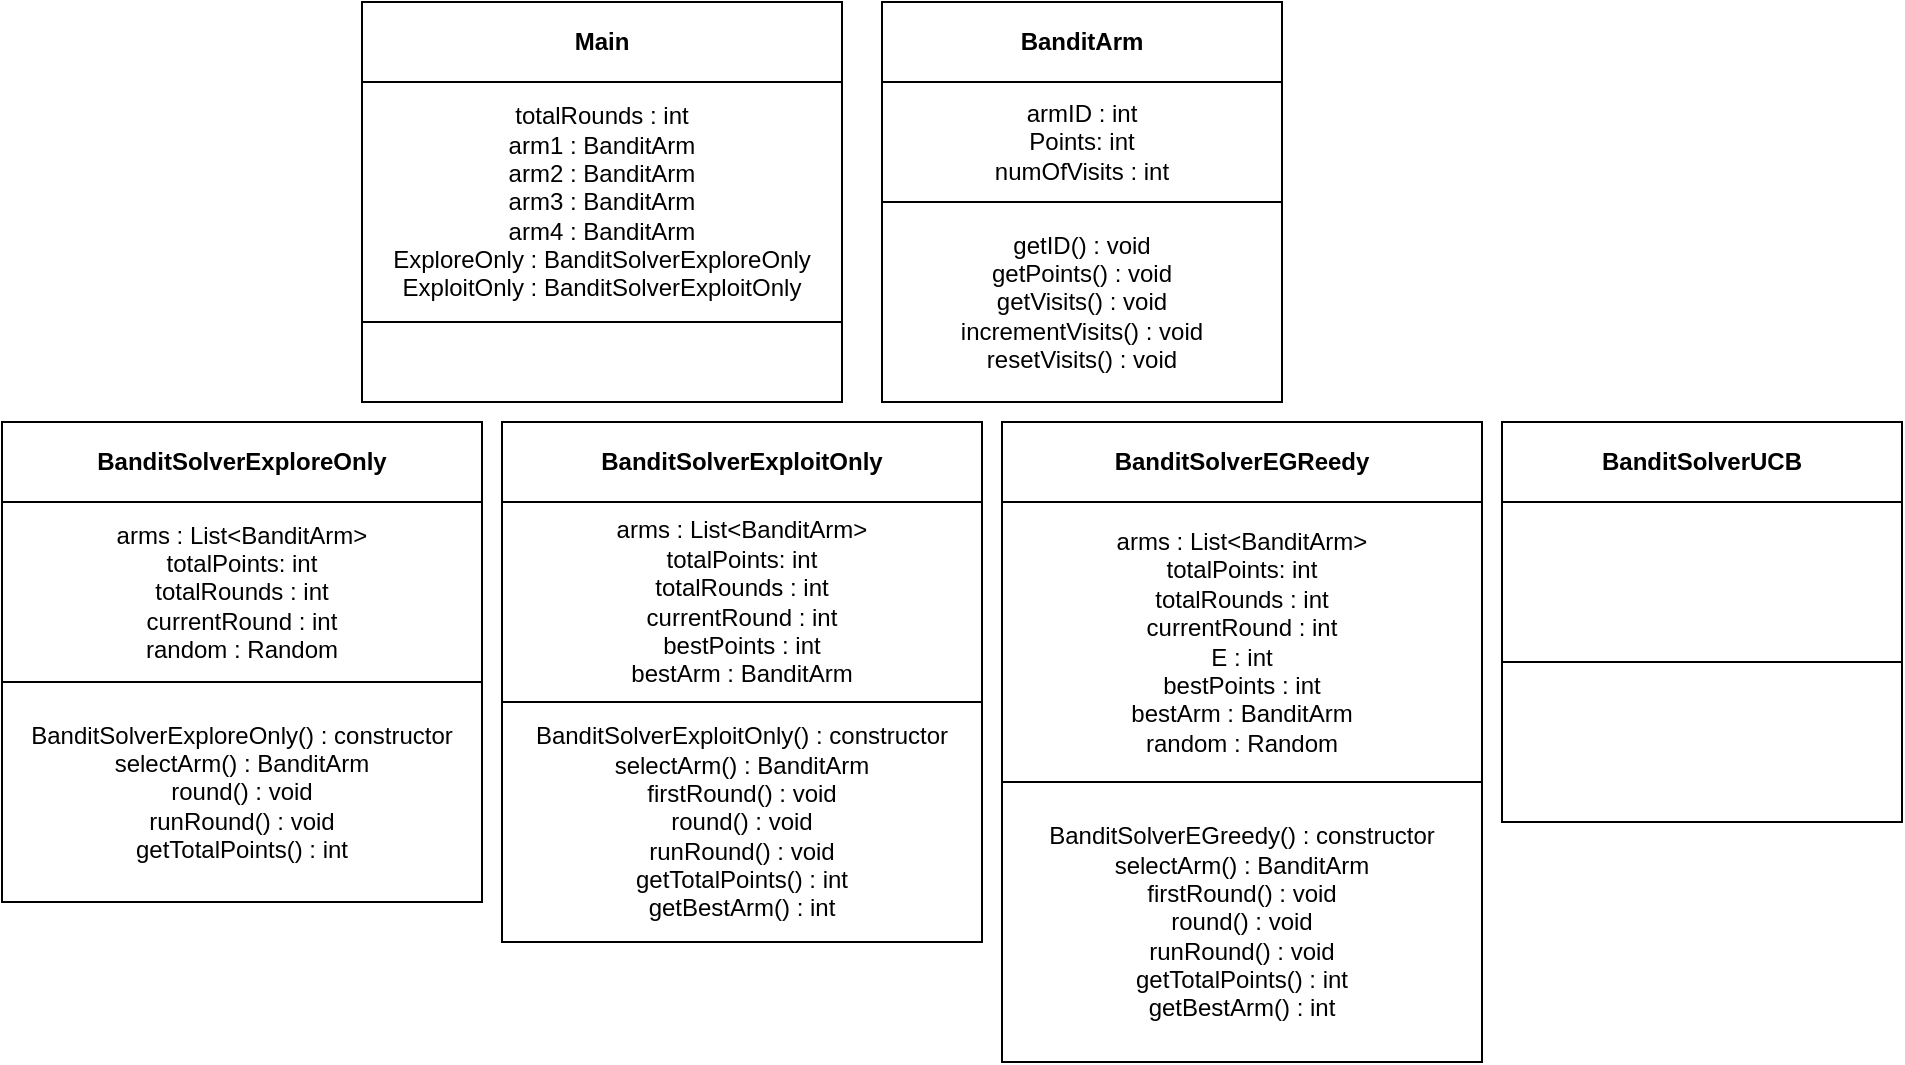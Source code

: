<mxfile version="23.1.5" type="device">
  <diagram name="Page-1" id="kNPr2RnLPrwRS-I9x5If">
    <mxGraphModel dx="1674" dy="844" grid="1" gridSize="10" guides="1" tooltips="1" connect="1" arrows="1" fold="1" page="1" pageScale="1" pageWidth="827" pageHeight="1169" math="0" shadow="0">
      <root>
        <mxCell id="0" />
        <mxCell id="1" parent="0" />
        <mxCell id="1vqhupfZXYNKLFvkHFP_-1" value="Main" style="swimlane;whiteSpace=wrap;html=1;startSize=40;" parent="1" vertex="1">
          <mxGeometry x="190" y="10" width="240" height="200" as="geometry" />
        </mxCell>
        <mxCell id="1vqhupfZXYNKLFvkHFP_-23" value="totalRounds : int&lt;br&gt;arm1 : BanditArm&lt;br&gt;arm2 : BanditArm&lt;br&gt;arm3 : BanditArm&lt;br&gt;arm4 : BanditArm&lt;br&gt;ExploreOnly :&amp;nbsp;BanditSolverExploreOnly&lt;br&gt;ExploitOnly : BanditSolverExploitOnly" style="whiteSpace=wrap;html=1;" parent="1vqhupfZXYNKLFvkHFP_-1" vertex="1">
          <mxGeometry y="40" width="240" height="120" as="geometry" />
        </mxCell>
        <mxCell id="1vqhupfZXYNKLFvkHFP_-25" value="" style="whiteSpace=wrap;html=1;" parent="1vqhupfZXYNKLFvkHFP_-1" vertex="1">
          <mxGeometry y="160" width="240" height="40" as="geometry" />
        </mxCell>
        <mxCell id="1vqhupfZXYNKLFvkHFP_-32" value="BanditArm" style="swimlane;whiteSpace=wrap;html=1;startSize=40;" parent="1" vertex="1">
          <mxGeometry x="450" y="10" width="200" height="200" as="geometry" />
        </mxCell>
        <mxCell id="1vqhupfZXYNKLFvkHFP_-33" value="armID : int&lt;br&gt;Points: int&lt;br&gt;numOfVisits : int" style="whiteSpace=wrap;html=1;" parent="1vqhupfZXYNKLFvkHFP_-32" vertex="1">
          <mxGeometry y="40" width="200" height="60" as="geometry" />
        </mxCell>
        <mxCell id="1vqhupfZXYNKLFvkHFP_-35" value="getID() : void&lt;br&gt;getPoints() : void&lt;br&gt;getVisits() : void&lt;br&gt;incrementVisits() : void&lt;br&gt;resetVisits() : void" style="whiteSpace=wrap;html=1;" parent="1vqhupfZXYNKLFvkHFP_-32" vertex="1">
          <mxGeometry y="100" width="200" height="100" as="geometry" />
        </mxCell>
        <mxCell id="1vqhupfZXYNKLFvkHFP_-37" value="BanditSolverExploreOnly" style="swimlane;whiteSpace=wrap;html=1;startSize=40;" parent="1" vertex="1">
          <mxGeometry x="10" y="220" width="240" height="240" as="geometry" />
        </mxCell>
        <mxCell id="1vqhupfZXYNKLFvkHFP_-38" value="arms : List&amp;lt;BanditArm&amp;gt;&lt;br&gt;totalPoints: int&lt;br&gt;totalRounds : int&lt;br&gt;currentRound : int&lt;br&gt;random : Random" style="whiteSpace=wrap;html=1;" parent="1vqhupfZXYNKLFvkHFP_-37" vertex="1">
          <mxGeometry y="40" width="240" height="90" as="geometry" />
        </mxCell>
        <mxCell id="1vqhupfZXYNKLFvkHFP_-40" value="BanditSolverExploreOnly() : constructor&lt;br&gt;selectArm() : BanditArm&lt;br&gt;round() : void&lt;br&gt;runRound() : void&lt;br&gt;getTotalPoints() : int" style="whiteSpace=wrap;html=1;" parent="1vqhupfZXYNKLFvkHFP_-37" vertex="1">
          <mxGeometry y="130" width="240" height="110" as="geometry" />
        </mxCell>
        <mxCell id="6bMKrvYl9TTgVdjerZZT-1" value="BanditSolverEGReedy" style="swimlane;whiteSpace=wrap;html=1;startSize=40;" parent="1" vertex="1">
          <mxGeometry x="510" y="220" width="240" height="320" as="geometry" />
        </mxCell>
        <mxCell id="6bMKrvYl9TTgVdjerZZT-2" value="arms : List&amp;lt;BanditArm&amp;gt;&lt;br&gt;totalPoints: int&lt;br&gt;totalRounds : int&lt;br&gt;currentRound : int&lt;br&gt;E : int&lt;br&gt;bestPoints : int&lt;br&gt;bestArm : BanditArm&lt;br&gt;random : Random" style="whiteSpace=wrap;html=1;" parent="6bMKrvYl9TTgVdjerZZT-1" vertex="1">
          <mxGeometry y="40" width="240" height="140" as="geometry" />
        </mxCell>
        <mxCell id="6bMKrvYl9TTgVdjerZZT-3" value="BanditSolverEGreedy() : constructor&lt;br&gt;selectArm() : BanditArm&lt;br&gt;firstRound() : void&lt;br&gt;round() : void&lt;br&gt;runRound() : void&lt;br&gt;getTotalPoints() : int&lt;br&gt;getBestArm() : int" style="whiteSpace=wrap;html=1;" parent="6bMKrvYl9TTgVdjerZZT-1" vertex="1">
          <mxGeometry y="180" width="240" height="140" as="geometry" />
        </mxCell>
        <mxCell id="6bMKrvYl9TTgVdjerZZT-4" value="BanditSolverUCB" style="swimlane;whiteSpace=wrap;html=1;startSize=40;" parent="1" vertex="1">
          <mxGeometry x="760" y="220" width="200" height="200" as="geometry" />
        </mxCell>
        <mxCell id="6bMKrvYl9TTgVdjerZZT-5" value="" style="whiteSpace=wrap;html=1;" parent="6bMKrvYl9TTgVdjerZZT-4" vertex="1">
          <mxGeometry y="40" width="200" height="80" as="geometry" />
        </mxCell>
        <mxCell id="6bMKrvYl9TTgVdjerZZT-6" value="" style="whiteSpace=wrap;html=1;" parent="6bMKrvYl9TTgVdjerZZT-4" vertex="1">
          <mxGeometry y="120" width="200" height="80" as="geometry" />
        </mxCell>
        <mxCell id="6bMKrvYl9TTgVdjerZZT-7" value="BanditSolverExploitOnly" style="swimlane;whiteSpace=wrap;html=1;startSize=40;" parent="1" vertex="1">
          <mxGeometry x="260" y="220" width="240" height="260" as="geometry" />
        </mxCell>
        <mxCell id="6bMKrvYl9TTgVdjerZZT-8" value="arms : List&amp;lt;BanditArm&amp;gt;&lt;br&gt;totalPoints: int&lt;br&gt;totalRounds : int&lt;br&gt;currentRound : int&lt;br&gt;bestPoints : int&lt;br&gt;bestArm : BanditArm" style="whiteSpace=wrap;html=1;" parent="6bMKrvYl9TTgVdjerZZT-7" vertex="1">
          <mxGeometry y="40" width="240" height="100" as="geometry" />
        </mxCell>
        <mxCell id="6bMKrvYl9TTgVdjerZZT-9" value="BanditSolverExploitOnly() : constructor&lt;br&gt;selectArm() : BanditArm&lt;br&gt;firstRound() : void&lt;br&gt;round() : void&lt;br&gt;runRound() : void&lt;br&gt;getTotalPoints() : int&lt;br&gt;getBestArm() : int" style="whiteSpace=wrap;html=1;" parent="6bMKrvYl9TTgVdjerZZT-7" vertex="1">
          <mxGeometry y="140" width="240" height="120" as="geometry" />
        </mxCell>
      </root>
    </mxGraphModel>
  </diagram>
</mxfile>
